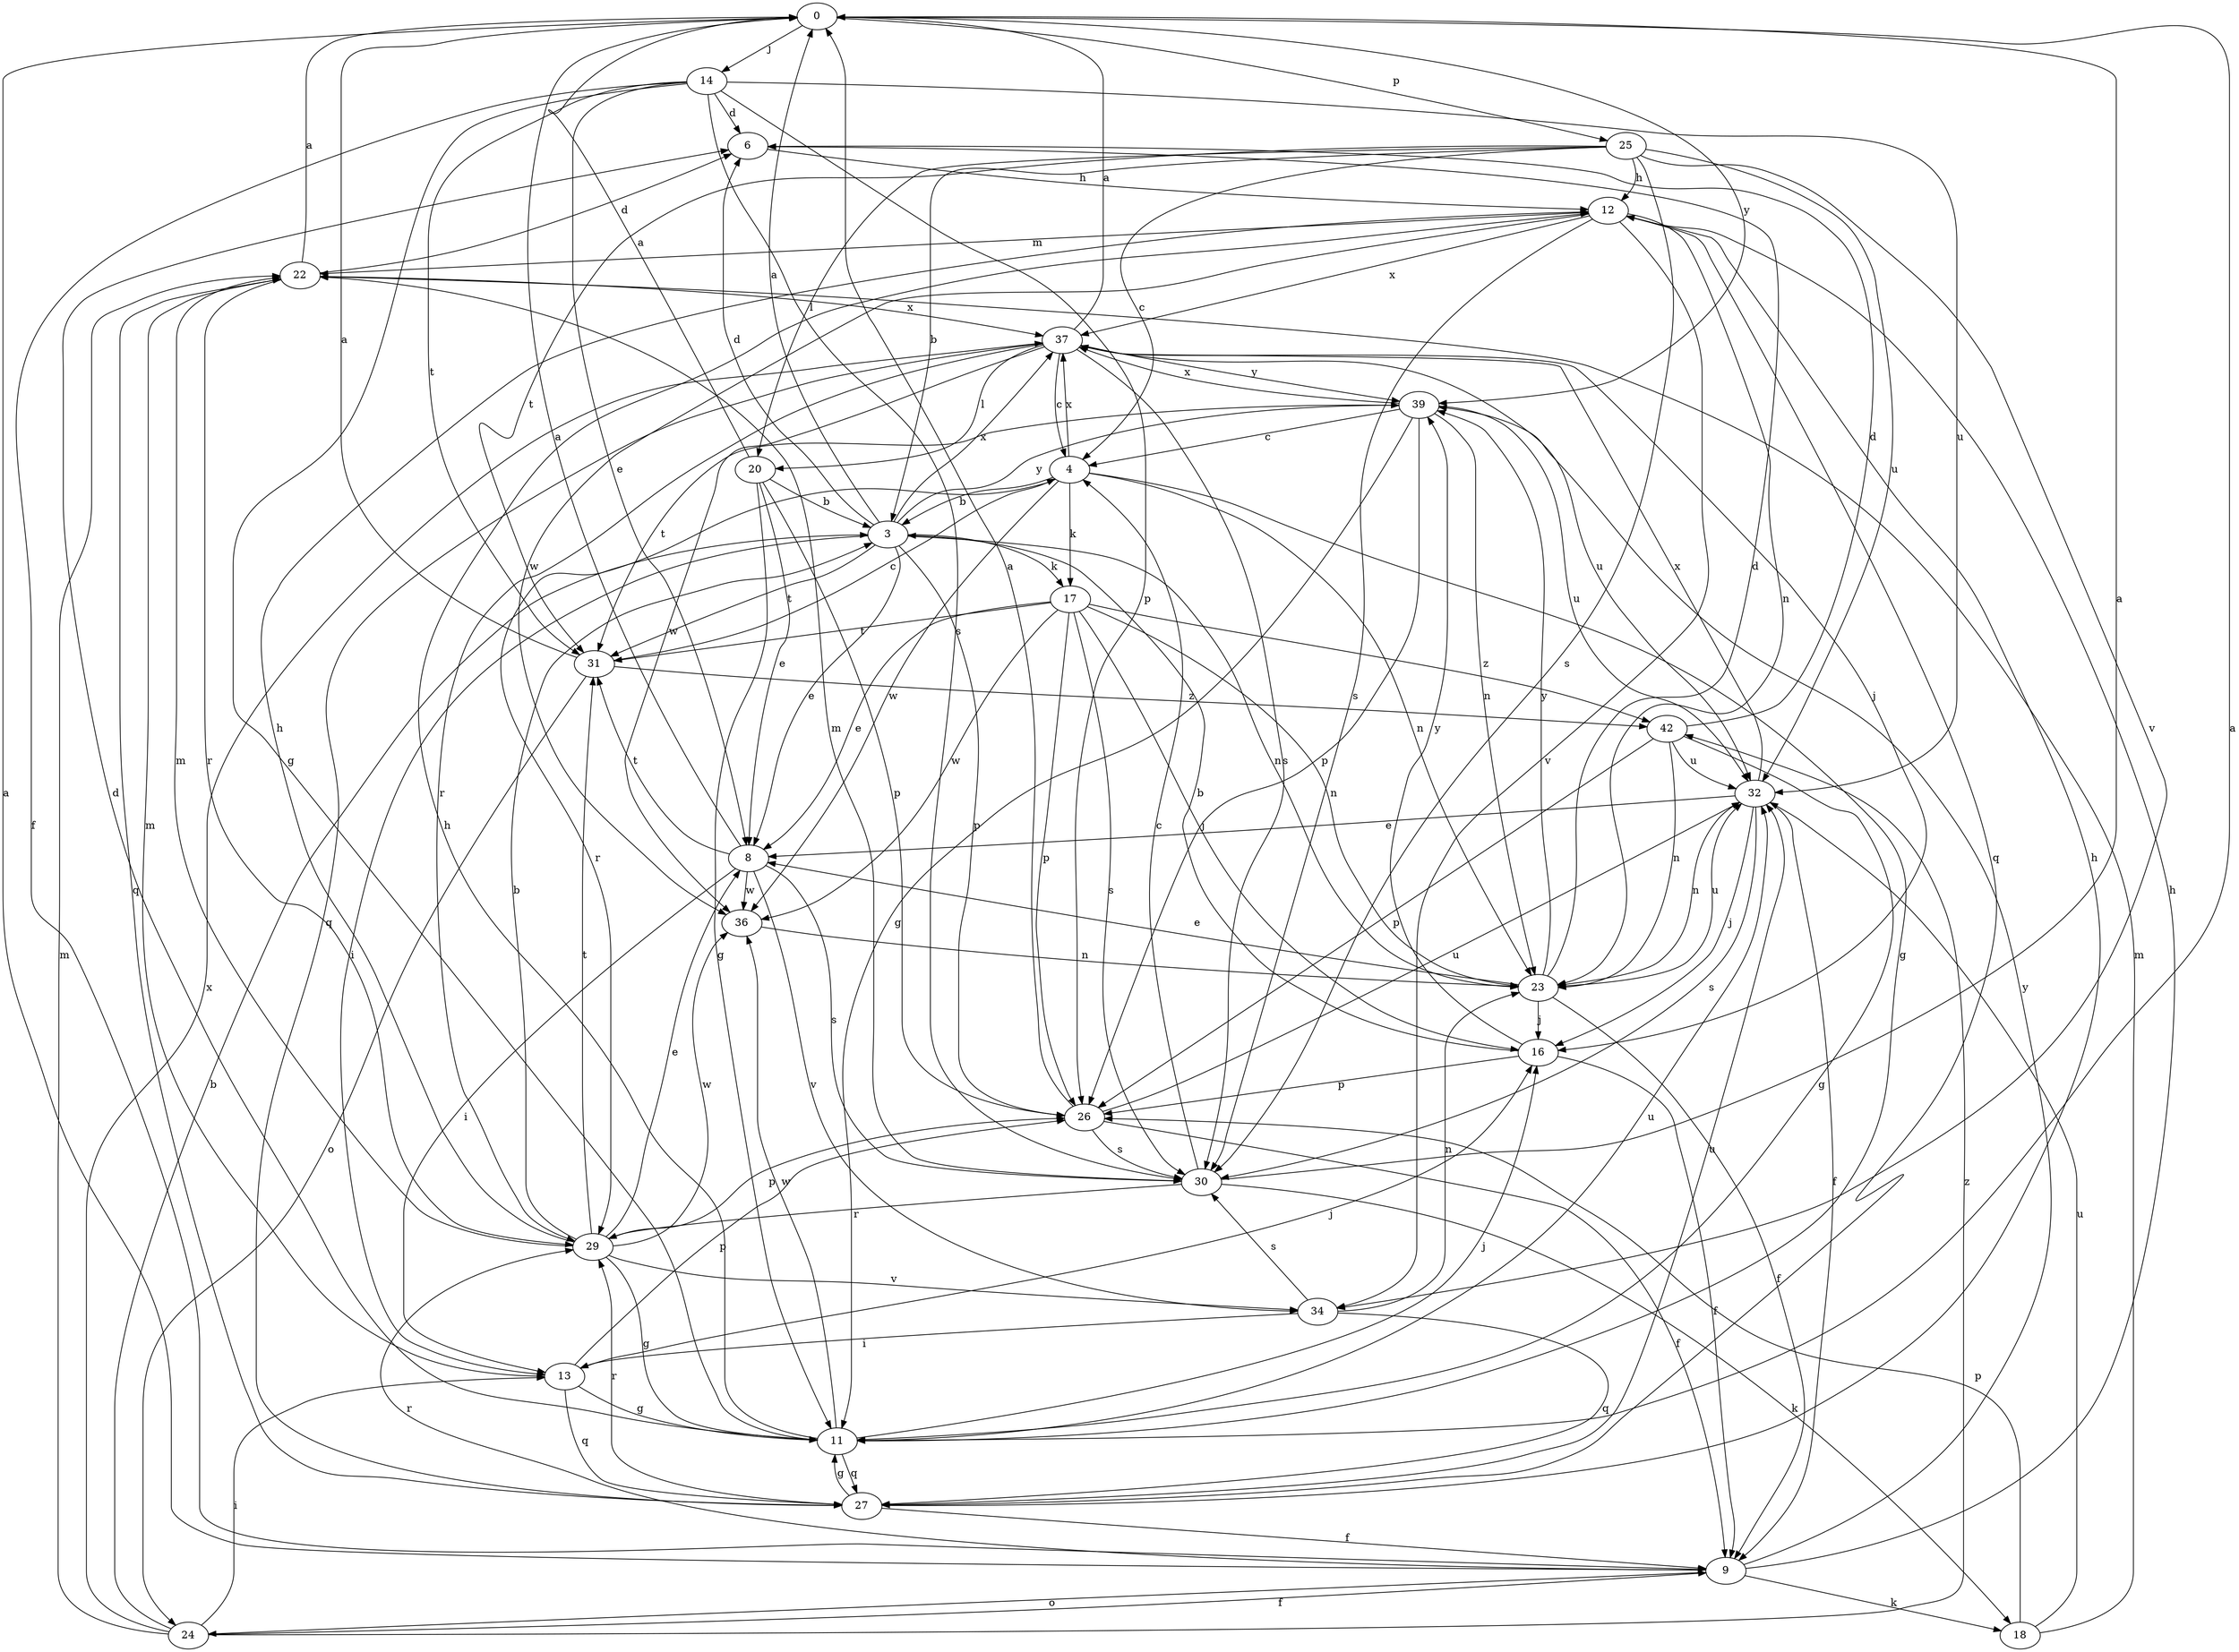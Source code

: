 strict digraph  {
0;
3;
4;
6;
8;
9;
11;
12;
13;
14;
16;
17;
18;
20;
22;
23;
24;
25;
26;
27;
29;
30;
31;
32;
34;
36;
37;
39;
42;
0 -> 14  [label=j];
0 -> 25  [label=p];
0 -> 39  [label=y];
3 -> 0  [label=a];
3 -> 6  [label=d];
3 -> 8  [label=e];
3 -> 13  [label=i];
3 -> 17  [label=k];
3 -> 23  [label=n];
3 -> 26  [label=p];
3 -> 31  [label=t];
3 -> 37  [label=x];
3 -> 39  [label=y];
4 -> 3  [label=b];
4 -> 11  [label=g];
4 -> 17  [label=k];
4 -> 23  [label=n];
4 -> 29  [label=r];
4 -> 36  [label=w];
4 -> 37  [label=x];
6 -> 12  [label=h];
8 -> 0  [label=a];
8 -> 13  [label=i];
8 -> 30  [label=s];
8 -> 31  [label=t];
8 -> 34  [label=v];
8 -> 36  [label=w];
9 -> 0  [label=a];
9 -> 12  [label=h];
9 -> 18  [label=k];
9 -> 24  [label=o];
9 -> 29  [label=r];
9 -> 39  [label=y];
11 -> 0  [label=a];
11 -> 6  [label=d];
11 -> 12  [label=h];
11 -> 16  [label=j];
11 -> 27  [label=q];
11 -> 32  [label=u];
11 -> 36  [label=w];
12 -> 22  [label=m];
12 -> 23  [label=n];
12 -> 27  [label=q];
12 -> 30  [label=s];
12 -> 34  [label=v];
12 -> 36  [label=w];
12 -> 37  [label=x];
13 -> 11  [label=g];
13 -> 16  [label=j];
13 -> 22  [label=m];
13 -> 26  [label=p];
13 -> 27  [label=q];
14 -> 6  [label=d];
14 -> 8  [label=e];
14 -> 9  [label=f];
14 -> 11  [label=g];
14 -> 26  [label=p];
14 -> 30  [label=s];
14 -> 31  [label=t];
14 -> 32  [label=u];
16 -> 3  [label=b];
16 -> 9  [label=f];
16 -> 26  [label=p];
16 -> 39  [label=y];
17 -> 8  [label=e];
17 -> 16  [label=j];
17 -> 23  [label=n];
17 -> 26  [label=p];
17 -> 30  [label=s];
17 -> 31  [label=t];
17 -> 36  [label=w];
17 -> 42  [label=z];
18 -> 22  [label=m];
18 -> 26  [label=p];
18 -> 32  [label=u];
20 -> 0  [label=a];
20 -> 3  [label=b];
20 -> 8  [label=e];
20 -> 11  [label=g];
20 -> 26  [label=p];
22 -> 0  [label=a];
22 -> 6  [label=d];
22 -> 27  [label=q];
22 -> 29  [label=r];
22 -> 37  [label=x];
23 -> 6  [label=d];
23 -> 8  [label=e];
23 -> 9  [label=f];
23 -> 16  [label=j];
23 -> 32  [label=u];
23 -> 39  [label=y];
24 -> 3  [label=b];
24 -> 9  [label=f];
24 -> 13  [label=i];
24 -> 22  [label=m];
24 -> 37  [label=x];
24 -> 42  [label=z];
25 -> 3  [label=b];
25 -> 4  [label=c];
25 -> 12  [label=h];
25 -> 20  [label=l];
25 -> 30  [label=s];
25 -> 31  [label=t];
25 -> 32  [label=u];
25 -> 34  [label=v];
26 -> 0  [label=a];
26 -> 9  [label=f];
26 -> 30  [label=s];
26 -> 32  [label=u];
27 -> 9  [label=f];
27 -> 11  [label=g];
27 -> 12  [label=h];
27 -> 29  [label=r];
27 -> 32  [label=u];
29 -> 3  [label=b];
29 -> 8  [label=e];
29 -> 11  [label=g];
29 -> 12  [label=h];
29 -> 22  [label=m];
29 -> 26  [label=p];
29 -> 31  [label=t];
29 -> 34  [label=v];
29 -> 36  [label=w];
30 -> 0  [label=a];
30 -> 4  [label=c];
30 -> 18  [label=k];
30 -> 22  [label=m];
30 -> 29  [label=r];
31 -> 0  [label=a];
31 -> 4  [label=c];
31 -> 24  [label=o];
31 -> 42  [label=z];
32 -> 8  [label=e];
32 -> 9  [label=f];
32 -> 16  [label=j];
32 -> 23  [label=n];
32 -> 30  [label=s];
32 -> 37  [label=x];
34 -> 13  [label=i];
34 -> 23  [label=n];
34 -> 27  [label=q];
34 -> 30  [label=s];
36 -> 23  [label=n];
37 -> 0  [label=a];
37 -> 4  [label=c];
37 -> 16  [label=j];
37 -> 20  [label=l];
37 -> 27  [label=q];
37 -> 29  [label=r];
37 -> 30  [label=s];
37 -> 32  [label=u];
37 -> 36  [label=w];
37 -> 39  [label=y];
39 -> 4  [label=c];
39 -> 11  [label=g];
39 -> 23  [label=n];
39 -> 26  [label=p];
39 -> 31  [label=t];
39 -> 32  [label=u];
39 -> 37  [label=x];
42 -> 6  [label=d];
42 -> 11  [label=g];
42 -> 23  [label=n];
42 -> 26  [label=p];
42 -> 32  [label=u];
}
